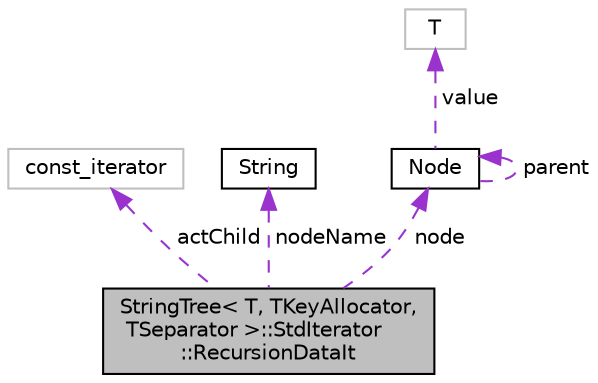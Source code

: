 digraph "StringTree&lt; T, TKeyAllocator, TSeparator &gt;::StdIterator::RecursionDataIt"
{
  edge [fontname="Helvetica",fontsize="10",labelfontname="Helvetica",labelfontsize="10"];
  node [fontname="Helvetica",fontsize="10",shape=record];
  Node1 [label="StringTree\< T, TKeyAllocator,\l TSeparator \>::StdIterator\l::RecursionDataIt",height=0.2,width=0.4,color="black", fillcolor="grey75", style="filled", fontcolor="black"];
  Node2 -> Node1 [dir="back",color="darkorchid3",fontsize="10",style="dashed",label=" actChild" ,fontname="Helvetica"];
  Node2 [label="const_iterator",height=0.2,width=0.4,color="grey75", fillcolor="white", style="filled",tooltip="STL iterator class. "];
  Node3 -> Node1 [dir="back",color="darkorchid3",fontsize="10",style="dashed",label=" nodeName" ,fontname="Helvetica"];
  Node3 [label="String",height=0.2,width=0.4,color="black", fillcolor="white", style="filled",URL="$classaworx_1_1lib_1_1strings_1_1String.html"];
  Node4 -> Node1 [dir="back",color="darkorchid3",fontsize="10",style="dashed",label=" node" ,fontname="Helvetica"];
  Node4 [label="Node",height=0.2,width=0.4,color="black", fillcolor="white", style="filled",URL="$structaworx_1_1lib_1_1util_1_1StringTree_1_1Node.html"];
  Node4 -> Node4 [dir="back",color="darkorchid3",fontsize="10",style="dashed",label=" parent" ,fontname="Helvetica"];
  Node5 -> Node4 [dir="back",color="darkorchid3",fontsize="10",style="dashed",label=" value" ,fontname="Helvetica"];
  Node5 [label="T",height=0.2,width=0.4,color="grey75", fillcolor="white", style="filled"];
}

